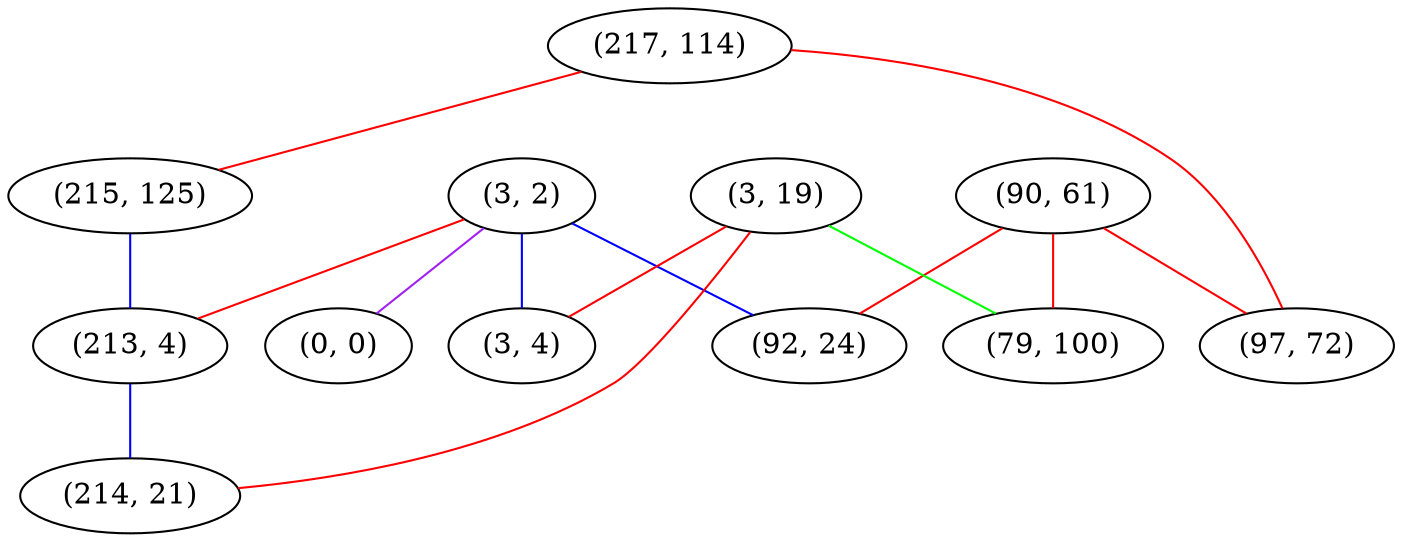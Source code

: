 graph "" {
"(3, 2)";
"(0, 0)";
"(217, 114)";
"(90, 61)";
"(215, 125)";
"(97, 72)";
"(213, 4)";
"(3, 19)";
"(79, 100)";
"(3, 4)";
"(214, 21)";
"(92, 24)";
"(3, 2)" -- "(213, 4)"  [color=red, key=0, weight=1];
"(3, 2)" -- "(0, 0)"  [color=purple, key=0, weight=4];
"(3, 2)" -- "(3, 4)"  [color=blue, key=0, weight=3];
"(3, 2)" -- "(92, 24)"  [color=blue, key=0, weight=3];
"(217, 114)" -- "(97, 72)"  [color=red, key=0, weight=1];
"(217, 114)" -- "(215, 125)"  [color=red, key=0, weight=1];
"(90, 61)" -- "(79, 100)"  [color=red, key=0, weight=1];
"(90, 61)" -- "(97, 72)"  [color=red, key=0, weight=1];
"(90, 61)" -- "(92, 24)"  [color=red, key=0, weight=1];
"(215, 125)" -- "(213, 4)"  [color=blue, key=0, weight=3];
"(213, 4)" -- "(214, 21)"  [color=blue, key=0, weight=3];
"(3, 19)" -- "(79, 100)"  [color=green, key=0, weight=2];
"(3, 19)" -- "(3, 4)"  [color=red, key=0, weight=1];
"(3, 19)" -- "(214, 21)"  [color=red, key=0, weight=1];
}
